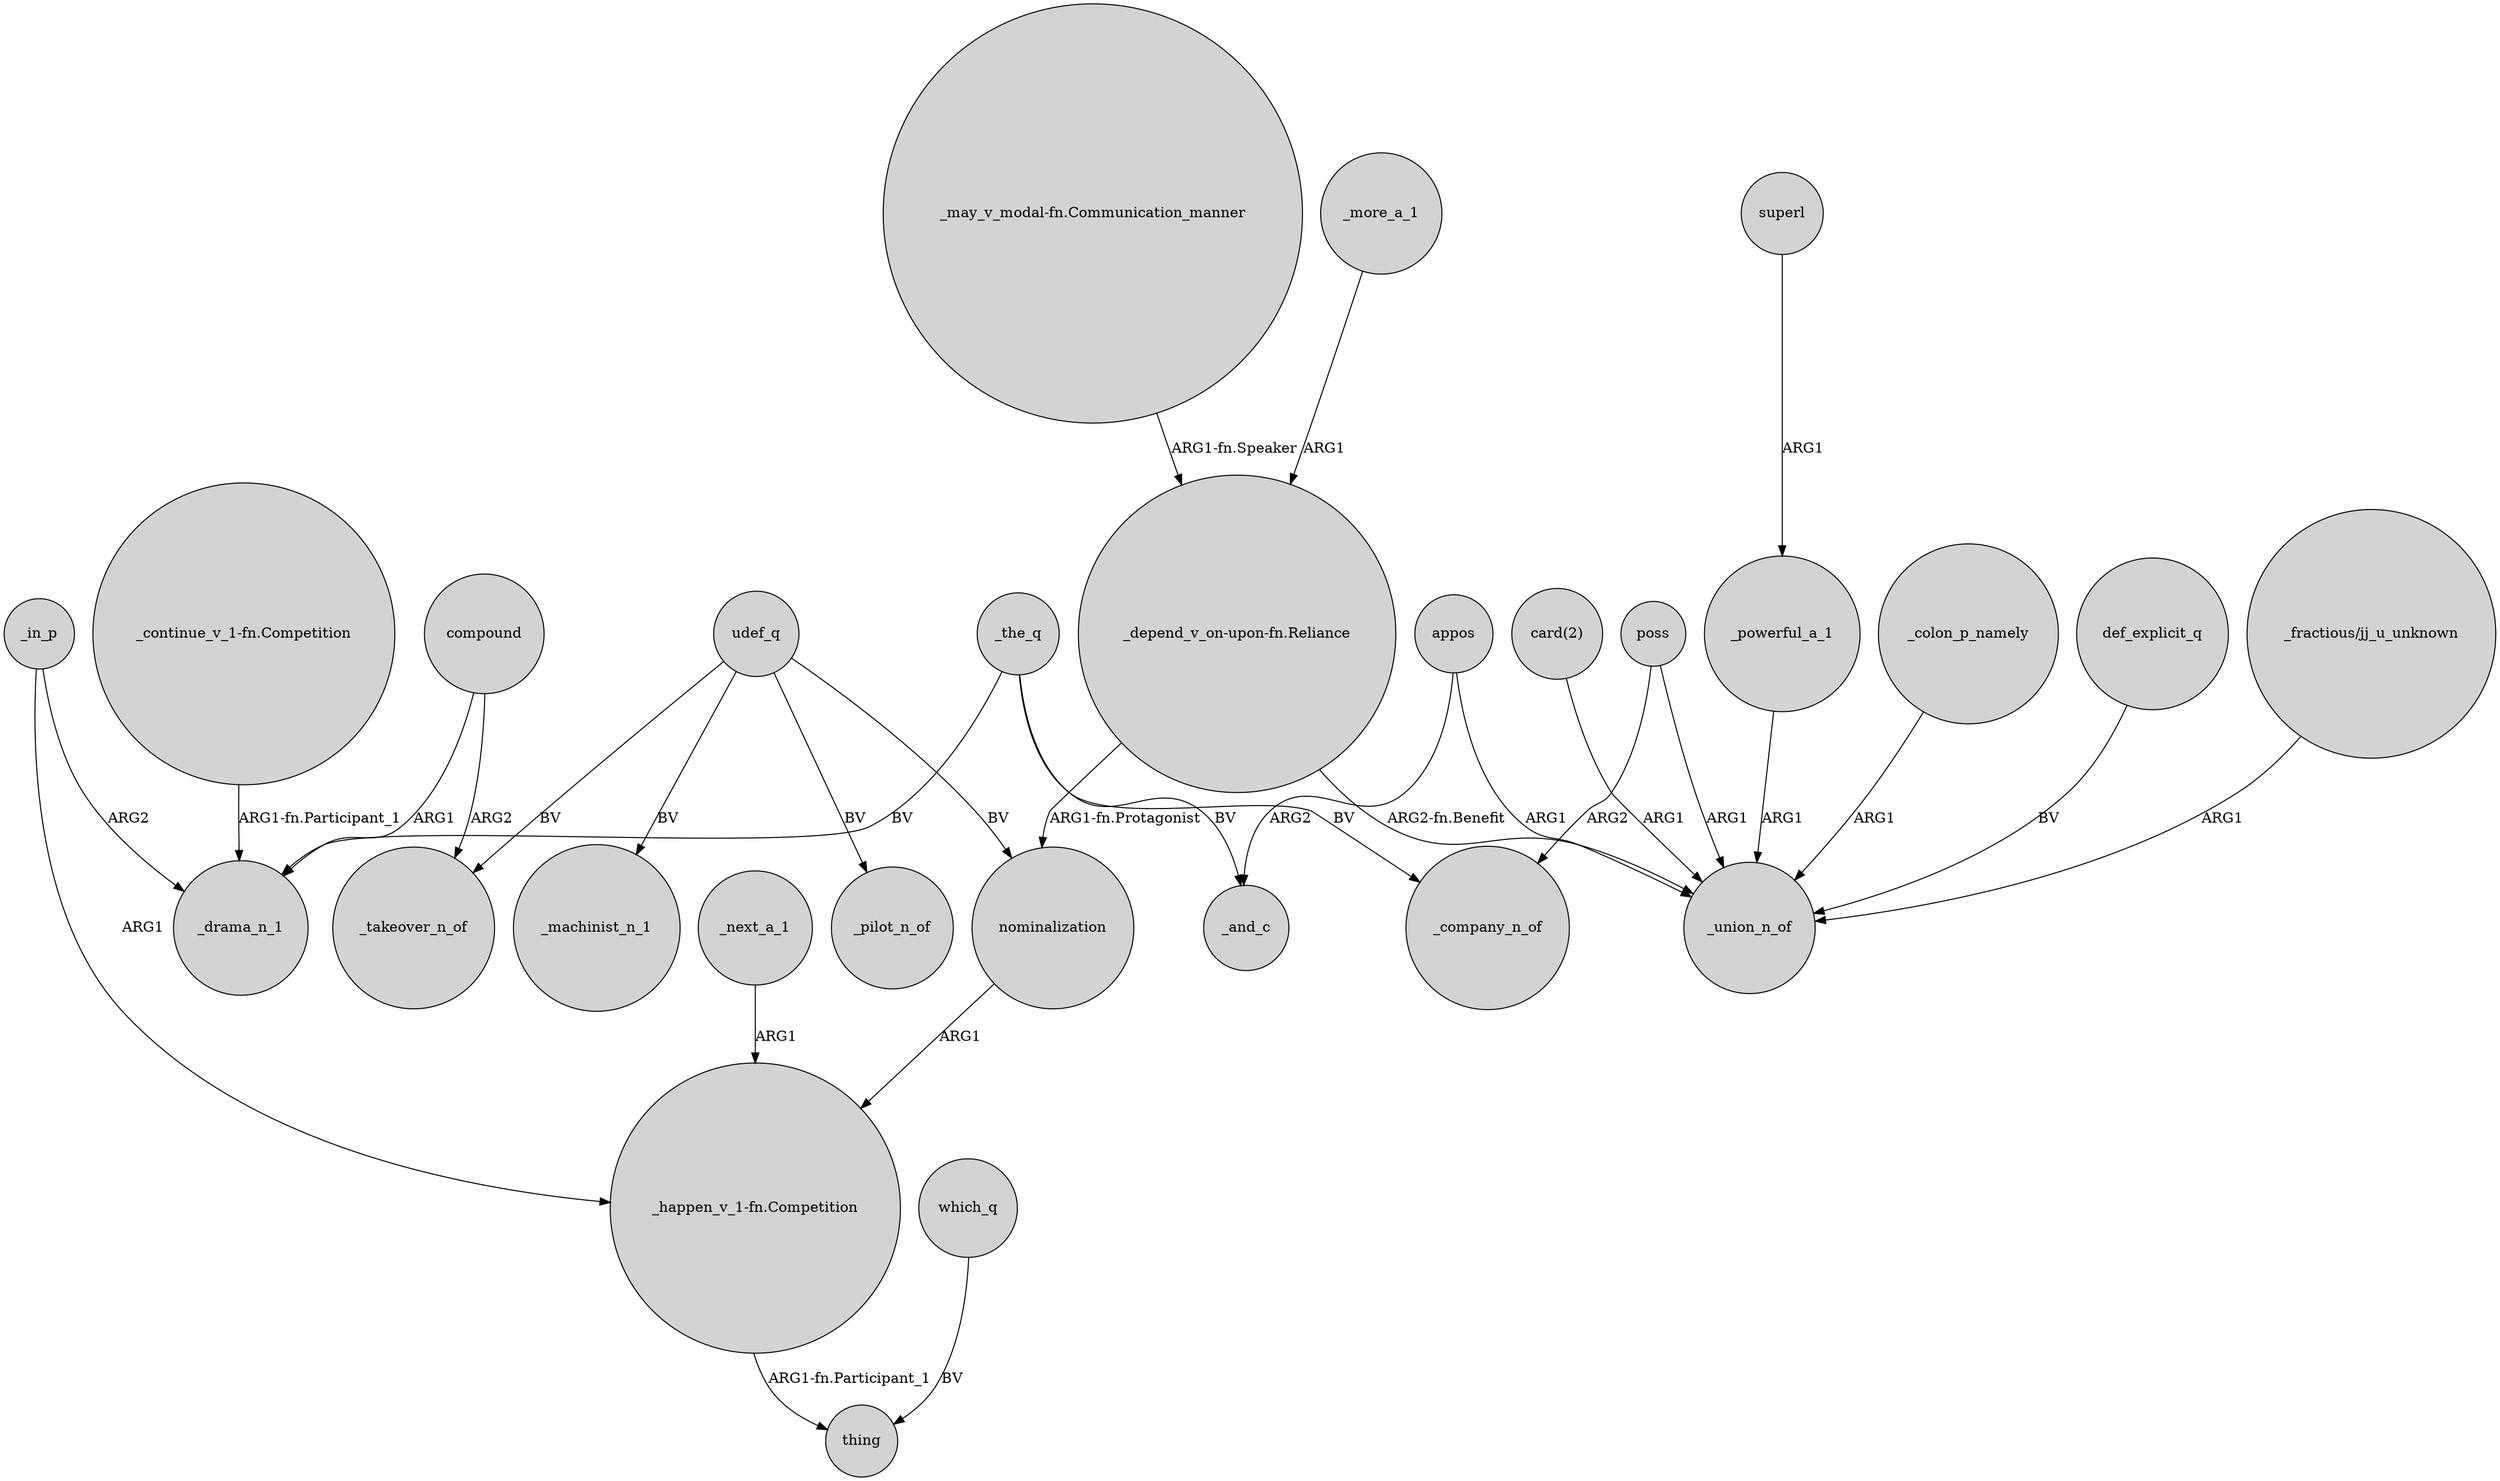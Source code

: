 digraph {
	node [shape=circle style=filled]
	"_continue_v_1-fn.Competition" -> _drama_n_1 [label="ARG1-fn.Participant_1"]
	appos -> _and_c [label=ARG2]
	compound -> _drama_n_1 [label=ARG1]
	"card(2)" -> _union_n_of [label=ARG1]
	_the_q -> _and_c [label=BV]
	nominalization -> "_happen_v_1-fn.Competition" [label=ARG1]
	_powerful_a_1 -> _union_n_of [label=ARG1]
	superl -> _powerful_a_1 [label=ARG1]
	udef_q -> nominalization [label=BV]
	which_q -> thing [label=BV]
	_colon_p_namely -> _union_n_of [label=ARG1]
	udef_q -> _pilot_n_of [label=BV]
	poss -> _union_n_of [label=ARG1]
	def_explicit_q -> _union_n_of [label=BV]
	udef_q -> _takeover_n_of [label=BV]
	_in_p -> "_happen_v_1-fn.Competition" [label=ARG1]
	_the_q -> _drama_n_1 [label=BV]
	poss -> _company_n_of [label=ARG2]
	_more_a_1 -> "_depend_v_on-upon-fn.Reliance" [label=ARG1]
	appos -> _union_n_of [label=ARG1]
	udef_q -> _machinist_n_1 [label=BV]
	_in_p -> _drama_n_1 [label=ARG2]
	compound -> _takeover_n_of [label=ARG2]
	"_depend_v_on-upon-fn.Reliance" -> nominalization [label="ARG1-fn.Protagonist"]
	"_fractious/jj_u_unknown" -> _union_n_of [label=ARG1]
	"_depend_v_on-upon-fn.Reliance" -> _union_n_of [label="ARG2-fn.Benefit"]
	_the_q -> _company_n_of [label=BV]
	"_may_v_modal-fn.Communication_manner" -> "_depend_v_on-upon-fn.Reliance" [label="ARG1-fn.Speaker"]
	_next_a_1 -> "_happen_v_1-fn.Competition" [label=ARG1]
	"_happen_v_1-fn.Competition" -> thing [label="ARG1-fn.Participant_1"]
}
